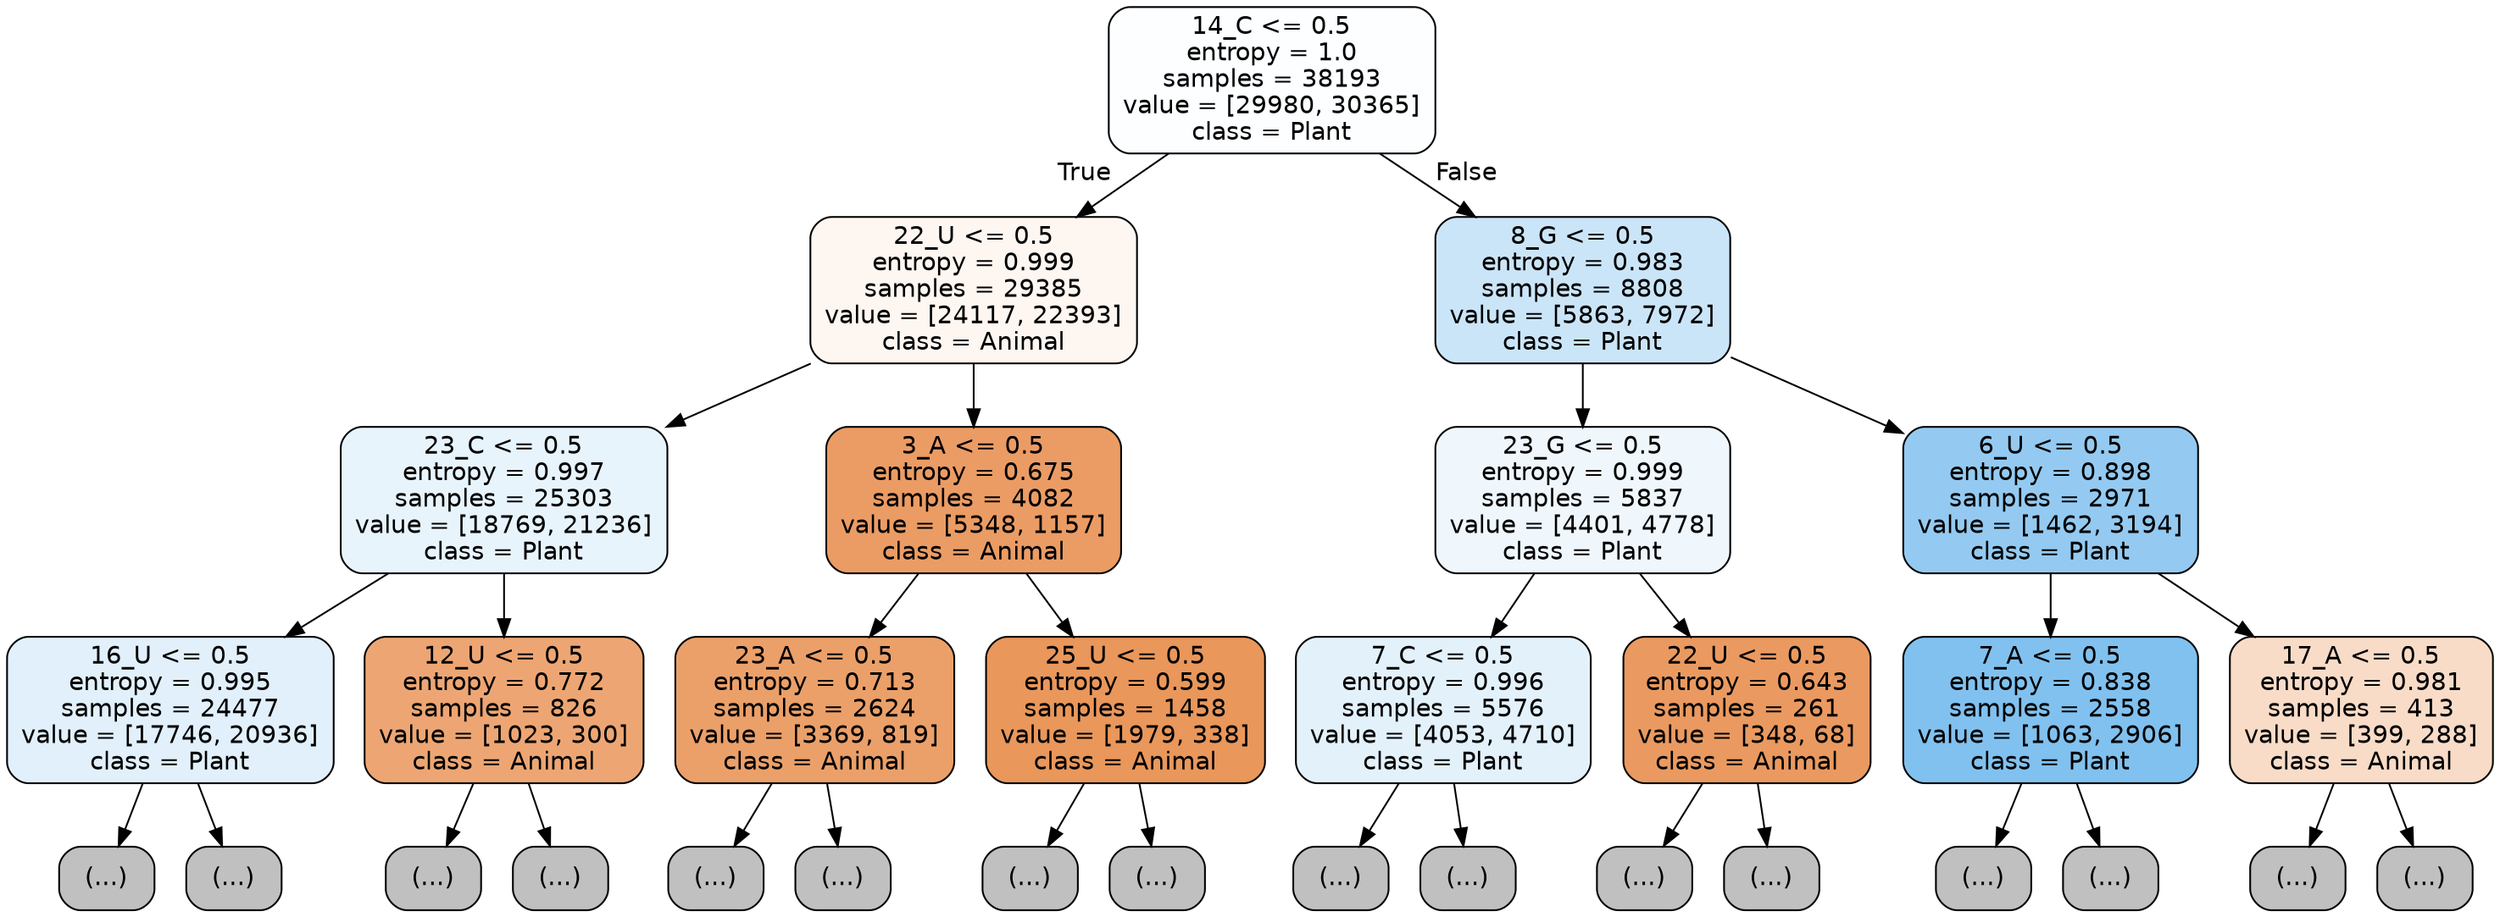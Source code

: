 digraph Tree {
node [shape=box, style="filled, rounded", color="black", fontname="helvetica"] ;
edge [fontname="helvetica"] ;
0 [label="14_C <= 0.5\nentropy = 1.0\nsamples = 38193\nvalue = [29980, 30365]\nclass = Plant", fillcolor="#fcfeff"] ;
1 [label="22_U <= 0.5\nentropy = 0.999\nsamples = 29385\nvalue = [24117, 22393]\nclass = Animal", fillcolor="#fdf6f1"] ;
0 -> 1 [labeldistance=2.5, labelangle=45, headlabel="True"] ;
2 [label="23_C <= 0.5\nentropy = 0.997\nsamples = 25303\nvalue = [18769, 21236]\nclass = Plant", fillcolor="#e8f4fc"] ;
1 -> 2 ;
3 [label="16_U <= 0.5\nentropy = 0.995\nsamples = 24477\nvalue = [17746, 20936]\nclass = Plant", fillcolor="#e1f0fb"] ;
2 -> 3 ;
4 [label="(...)", fillcolor="#C0C0C0"] ;
3 -> 4 ;
8101 [label="(...)", fillcolor="#C0C0C0"] ;
3 -> 8101 ;
11076 [label="12_U <= 0.5\nentropy = 0.772\nsamples = 826\nvalue = [1023, 300]\nclass = Animal", fillcolor="#eda673"] ;
2 -> 11076 ;
11077 [label="(...)", fillcolor="#C0C0C0"] ;
11076 -> 11077 ;
11374 [label="(...)", fillcolor="#C0C0C0"] ;
11076 -> 11374 ;
11473 [label="3_A <= 0.5\nentropy = 0.675\nsamples = 4082\nvalue = [5348, 1157]\nclass = Animal", fillcolor="#eb9c64"] ;
1 -> 11473 ;
11474 [label="23_A <= 0.5\nentropy = 0.713\nsamples = 2624\nvalue = [3369, 819]\nclass = Animal", fillcolor="#eba069"] ;
11473 -> 11474 ;
11475 [label="(...)", fillcolor="#C0C0C0"] ;
11474 -> 11475 ;
12528 [label="(...)", fillcolor="#C0C0C0"] ;
11474 -> 12528 ;
12599 [label="25_U <= 0.5\nentropy = 0.599\nsamples = 1458\nvalue = [1979, 338]\nclass = Animal", fillcolor="#e9975b"] ;
11473 -> 12599 ;
12600 [label="(...)", fillcolor="#C0C0C0"] ;
12599 -> 12600 ;
12991 [label="(...)", fillcolor="#C0C0C0"] ;
12599 -> 12991 ;
13000 [label="8_G <= 0.5\nentropy = 0.983\nsamples = 8808\nvalue = [5863, 7972]\nclass = Plant", fillcolor="#cbe5f8"] ;
0 -> 13000 [labeldistance=2.5, labelangle=-45, headlabel="False"] ;
13001 [label="23_G <= 0.5\nentropy = 0.999\nsamples = 5837\nvalue = [4401, 4778]\nclass = Plant", fillcolor="#eff7fd"] ;
13000 -> 13001 ;
13002 [label="7_C <= 0.5\nentropy = 0.996\nsamples = 5576\nvalue = [4053, 4710]\nclass = Plant", fillcolor="#e3f1fb"] ;
13001 -> 13002 ;
13003 [label="(...)", fillcolor="#C0C0C0"] ;
13002 -> 13003 ;
15070 [label="(...)", fillcolor="#C0C0C0"] ;
13002 -> 15070 ;
15625 [label="22_U <= 0.5\nentropy = 0.643\nsamples = 261\nvalue = [348, 68]\nclass = Animal", fillcolor="#ea9a60"] ;
13001 -> 15625 ;
15626 [label="(...)", fillcolor="#C0C0C0"] ;
15625 -> 15626 ;
15721 [label="(...)", fillcolor="#C0C0C0"] ;
15625 -> 15721 ;
15756 [label="6_U <= 0.5\nentropy = 0.898\nsamples = 2971\nvalue = [1462, 3194]\nclass = Plant", fillcolor="#94caf1"] ;
13000 -> 15756 ;
15757 [label="7_A <= 0.5\nentropy = 0.838\nsamples = 2558\nvalue = [1063, 2906]\nclass = Plant", fillcolor="#81c1ef"] ;
15756 -> 15757 ;
15758 [label="(...)", fillcolor="#C0C0C0"] ;
15757 -> 15758 ;
16181 [label="(...)", fillcolor="#C0C0C0"] ;
15757 -> 16181 ;
16404 [label="17_A <= 0.5\nentropy = 0.981\nsamples = 413\nvalue = [399, 288]\nclass = Animal", fillcolor="#f8dcc8"] ;
15756 -> 16404 ;
16405 [label="(...)", fillcolor="#C0C0C0"] ;
16404 -> 16405 ;
16578 [label="(...)", fillcolor="#C0C0C0"] ;
16404 -> 16578 ;
}